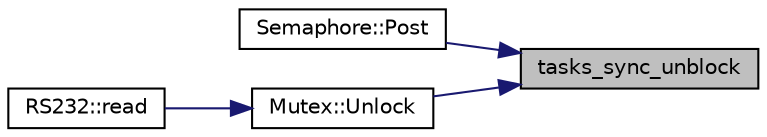 digraph "tasks_sync_unblock"
{
 // LATEX_PDF_SIZE
  edge [fontname="Helvetica",fontsize="10",labelfontname="Helvetica",labelfontsize="10"];
  node [fontname="Helvetica",fontsize="10",shape=record];
  rankdir="RL";
  Node1 [label="tasks_sync_unblock",height=0.2,width=0.4,color="black", fillcolor="grey75", style="filled", fontcolor="black",tooltip=" "];
  Node1 -> Node2 [dir="back",color="midnightblue",fontsize="10",style="solid",fontname="Helvetica"];
  Node2 [label="Semaphore::Post",height=0.2,width=0.4,color="black", fillcolor="white", style="filled",URL="$d4/dbd/class_semaphore.html#a3035df6c720616bb1c194730d895c924",tooltip="Increments the semaphore's counter. This is used to indicate that the thread or process is done utili..."];
  Node1 -> Node3 [dir="back",color="midnightblue",fontsize="10",style="solid",fontname="Helvetica"];
  Node3 [label="Mutex::Unlock",height=0.2,width=0.4,color="black", fillcolor="white", style="filled",URL="$d4/de8/class_mutex.html#a669f7a1dd7992948b397726e5d187a39",tooltip="Unlocks a mutex for others to use."];
  Node3 -> Node4 [dir="back",color="midnightblue",fontsize="10",style="solid",fontname="Helvetica"];
  Node4 [label="RS232::read",height=0.2,width=0.4,color="black", fillcolor="white", style="filled",URL="$d7/d75/namespace_r_s232.html#aa77ae4139fa5feba01809614f595edb6",tooltip="Reads bytes from the serial buffer."];
}

